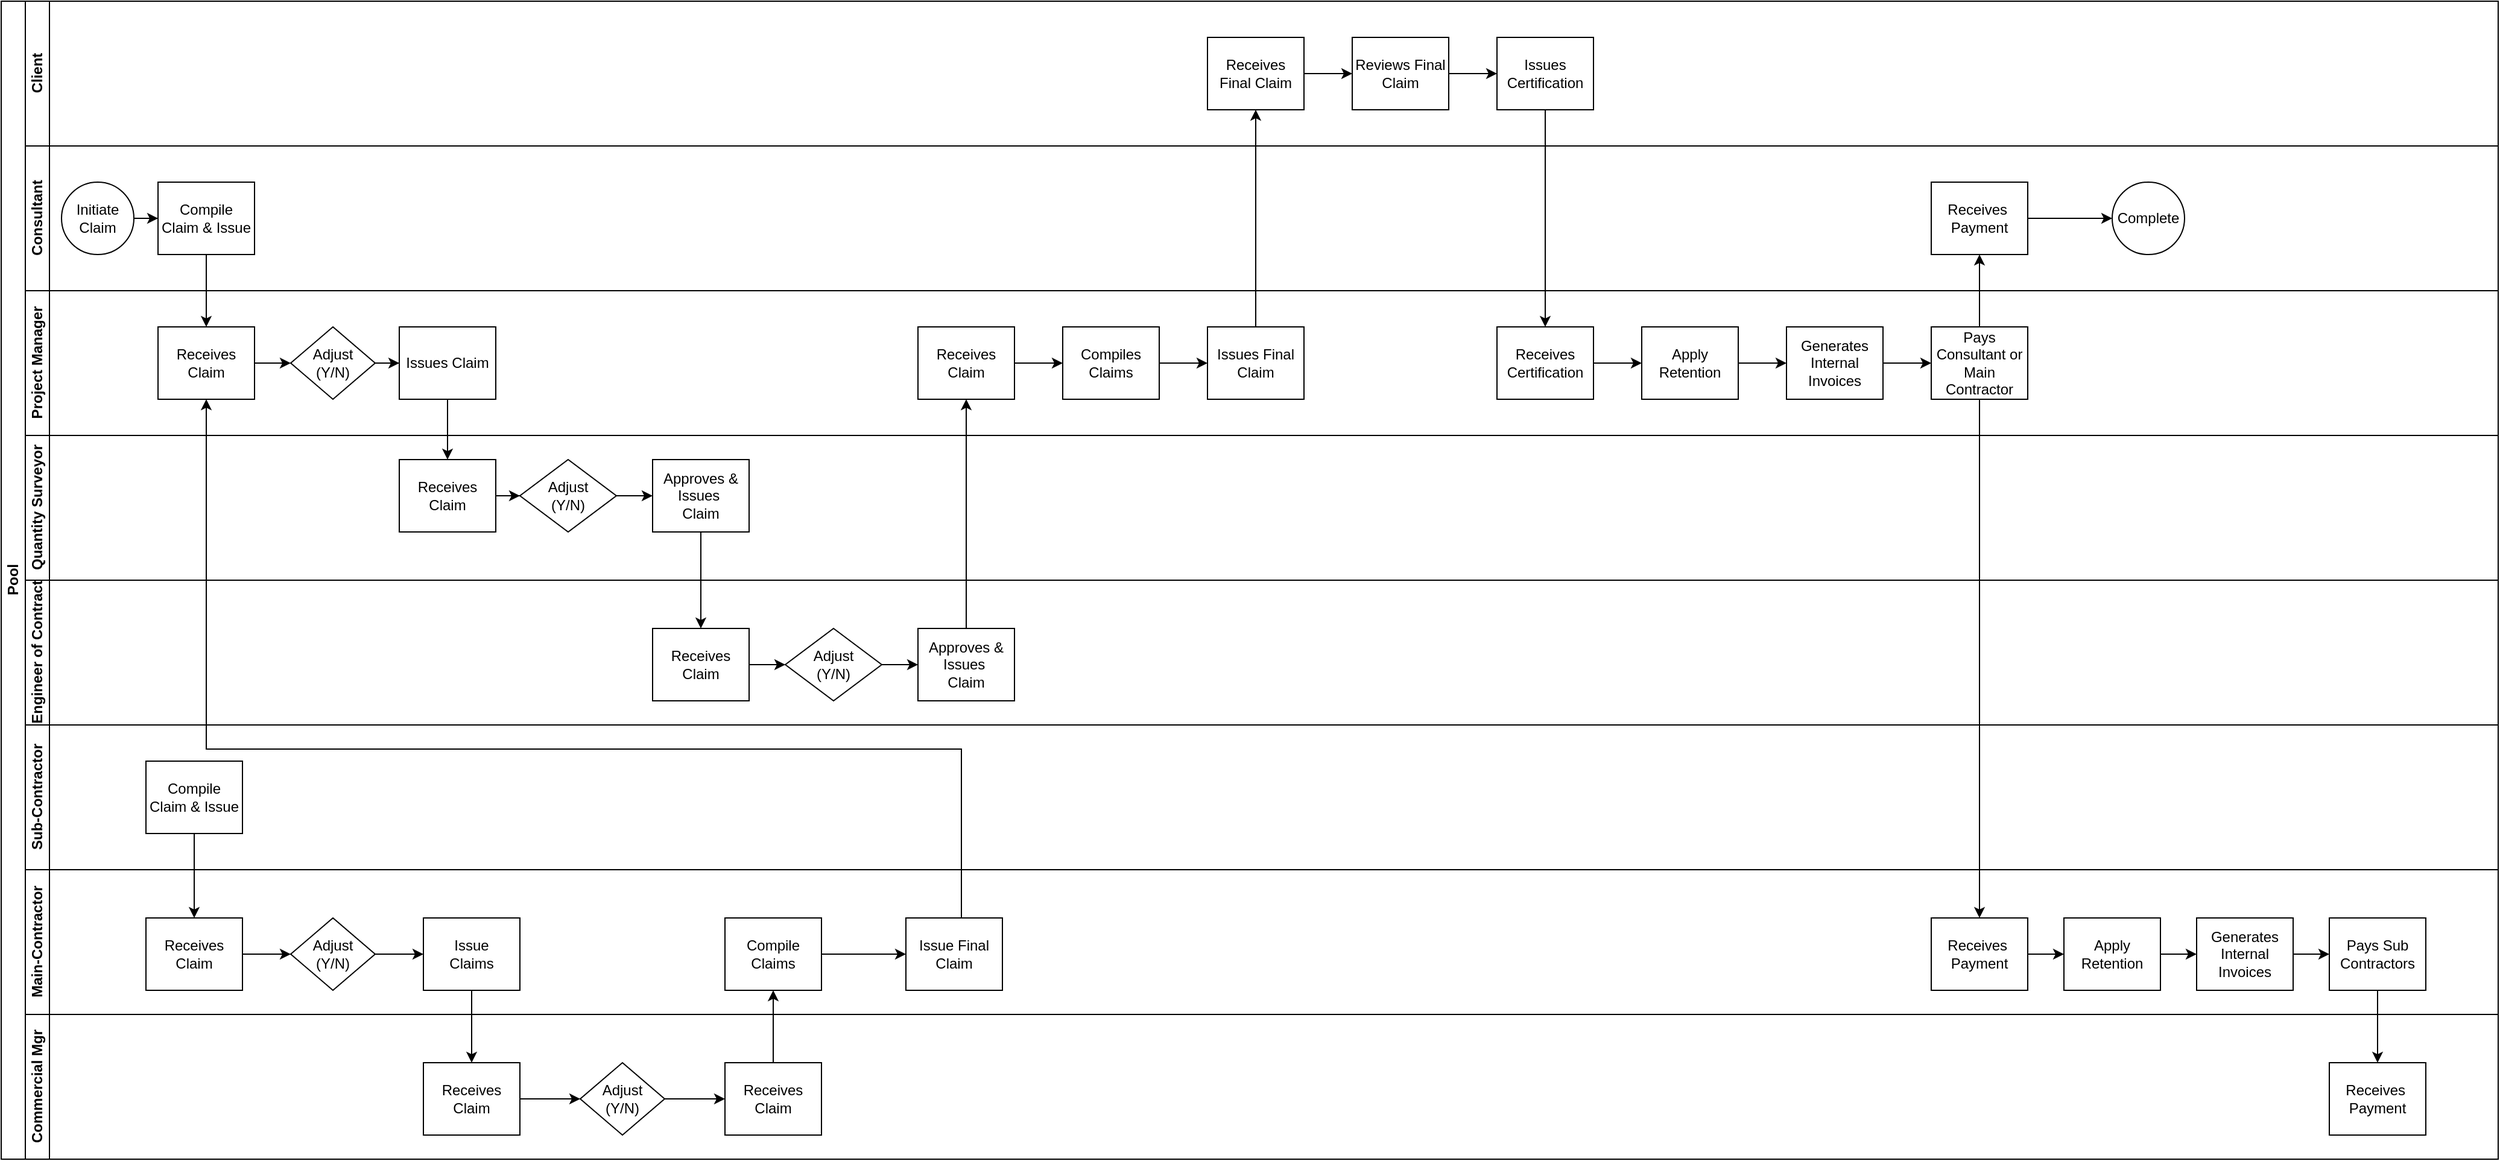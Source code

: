 <mxfile version="15.8.2" type="github">
  <diagram id="prtHgNgQTEPvFCAcTncT" name="Page-1">
    <mxGraphModel dx="2639" dy="1514" grid="1" gridSize="10" guides="1" tooltips="1" connect="1" arrows="1" fold="1" page="1" pageScale="1" pageWidth="1654" pageHeight="1169" math="0" shadow="0">
      <root>
        <mxCell id="0" />
        <mxCell id="1" parent="0" />
        <mxCell id="dNxyNK7c78bLwvsdeMH5-19" value="Pool" style="swimlane;html=1;childLayout=stackLayout;resizeParent=1;resizeParentMax=0;horizontal=0;startSize=20;horizontalStack=0;" parent="1" vertex="1">
          <mxGeometry x="40" y="80" width="2070" height="960" as="geometry" />
        </mxCell>
        <mxCell id="dNxyNK7c78bLwvsdeMH5-27" value="" style="edgeStyle=orthogonalEdgeStyle;rounded=0;orthogonalLoop=1;jettySize=auto;html=1;dashed=1;endArrow=none;endFill=0;exitX=0.5;exitY=1;exitDx=0;exitDy=0;" parent="dNxyNK7c78bLwvsdeMH5-19" source="sThDQdW0FKnKaE-gTvuN-31" target="dNxyNK7c78bLwvsdeMH5-26" edge="1">
          <mxGeometry relative="1" as="geometry">
            <mxPoint x="160.0" y="90" as="sourcePoint" />
          </mxGeometry>
        </mxCell>
        <mxCell id="dNxyNK7c78bLwvsdeMH5-20" value="Client" style="swimlane;html=1;startSize=20;horizontal=0;" parent="dNxyNK7c78bLwvsdeMH5-19" vertex="1">
          <mxGeometry x="20" width="2050" height="120" as="geometry" />
        </mxCell>
        <mxCell id="sThDQdW0FKnKaE-gTvuN-41" value="" style="edgeStyle=orthogonalEdgeStyle;rounded=0;orthogonalLoop=1;jettySize=auto;html=1;" edge="1" parent="dNxyNK7c78bLwvsdeMH5-20" source="sThDQdW0FKnKaE-gTvuN-38" target="sThDQdW0FKnKaE-gTvuN-40">
          <mxGeometry relative="1" as="geometry" />
        </mxCell>
        <mxCell id="sThDQdW0FKnKaE-gTvuN-38" value="Receives Final Claim" style="whiteSpace=wrap;html=1;rounded=0;fontColor=#000000;" vertex="1" parent="dNxyNK7c78bLwvsdeMH5-20">
          <mxGeometry x="980" y="30" width="80" height="60" as="geometry" />
        </mxCell>
        <mxCell id="sThDQdW0FKnKaE-gTvuN-43" value="" style="edgeStyle=orthogonalEdgeStyle;rounded=0;orthogonalLoop=1;jettySize=auto;html=1;" edge="1" parent="dNxyNK7c78bLwvsdeMH5-20" source="sThDQdW0FKnKaE-gTvuN-40" target="sThDQdW0FKnKaE-gTvuN-42">
          <mxGeometry relative="1" as="geometry" />
        </mxCell>
        <mxCell id="sThDQdW0FKnKaE-gTvuN-40" value="Reviews Final Claim" style="whiteSpace=wrap;html=1;rounded=0;fontColor=#000000;" vertex="1" parent="dNxyNK7c78bLwvsdeMH5-20">
          <mxGeometry x="1100" y="30" width="80" height="60" as="geometry" />
        </mxCell>
        <mxCell id="sThDQdW0FKnKaE-gTvuN-42" value="Issues Certification" style="whiteSpace=wrap;html=1;rounded=0;fontColor=#000000;" vertex="1" parent="dNxyNK7c78bLwvsdeMH5-20">
          <mxGeometry x="1220" y="30" width="80" height="60" as="geometry" />
        </mxCell>
        <mxCell id="sThDQdW0FKnKaE-gTvuN-28" value="Consultant" style="swimlane;html=1;startSize=20;horizontal=0;" vertex="1" parent="dNxyNK7c78bLwvsdeMH5-19">
          <mxGeometry x="20" y="120" width="2050" height="120" as="geometry" />
        </mxCell>
        <mxCell id="sThDQdW0FKnKaE-gTvuN-29" value="" style="edgeStyle=orthogonalEdgeStyle;rounded=0;orthogonalLoop=1;jettySize=auto;html=1;" edge="1" parent="sThDQdW0FKnKaE-gTvuN-28" source="sThDQdW0FKnKaE-gTvuN-30" target="sThDQdW0FKnKaE-gTvuN-31">
          <mxGeometry relative="1" as="geometry" />
        </mxCell>
        <mxCell id="sThDQdW0FKnKaE-gTvuN-30" value="Initiate&lt;br&gt;Claim" style="ellipse;whiteSpace=wrap;html=1;" vertex="1" parent="sThDQdW0FKnKaE-gTvuN-28">
          <mxGeometry x="30" y="30" width="60" height="60" as="geometry" />
        </mxCell>
        <mxCell id="sThDQdW0FKnKaE-gTvuN-31" value="Compile Claim &amp;amp; Issue" style="rounded=0;whiteSpace=wrap;html=1;fontFamily=Helvetica;fontSize=12;fontColor=#000000;align=center;" vertex="1" parent="sThDQdW0FKnKaE-gTvuN-28">
          <mxGeometry x="110" y="30" width="80" height="60" as="geometry" />
        </mxCell>
        <mxCell id="sThDQdW0FKnKaE-gTvuN-94" value="" style="edgeStyle=orthogonalEdgeStyle;rounded=0;orthogonalLoop=1;jettySize=auto;html=1;" edge="1" parent="sThDQdW0FKnKaE-gTvuN-28" source="sThDQdW0FKnKaE-gTvuN-51" target="sThDQdW0FKnKaE-gTvuN-93">
          <mxGeometry relative="1" as="geometry" />
        </mxCell>
        <mxCell id="sThDQdW0FKnKaE-gTvuN-51" value="Receives&amp;nbsp;&lt;br&gt;Payment" style="whiteSpace=wrap;html=1;rounded=0;fontColor=#000000;" vertex="1" parent="sThDQdW0FKnKaE-gTvuN-28">
          <mxGeometry x="1580" y="30" width="80" height="60" as="geometry" />
        </mxCell>
        <mxCell id="sThDQdW0FKnKaE-gTvuN-93" value="Complete" style="ellipse;whiteSpace=wrap;html=1;rounded=0;fontColor=#000000;" vertex="1" parent="sThDQdW0FKnKaE-gTvuN-28">
          <mxGeometry x="1730" y="30" width="60" height="60" as="geometry" />
        </mxCell>
        <mxCell id="dNxyNK7c78bLwvsdeMH5-21" value="Project Manager&lt;br&gt;" style="swimlane;html=1;startSize=20;horizontal=0;" parent="dNxyNK7c78bLwvsdeMH5-19" vertex="1">
          <mxGeometry x="20" y="240" width="2050" height="120" as="geometry" />
        </mxCell>
        <mxCell id="dNxyNK7c78bLwvsdeMH5-29" value="" style="edgeStyle=orthogonalEdgeStyle;rounded=0;orthogonalLoop=1;jettySize=auto;html=1;endArrow=classic;endFill=1;" parent="dNxyNK7c78bLwvsdeMH5-21" source="dNxyNK7c78bLwvsdeMH5-26" target="dNxyNK7c78bLwvsdeMH5-28" edge="1">
          <mxGeometry relative="1" as="geometry" />
        </mxCell>
        <mxCell id="dNxyNK7c78bLwvsdeMH5-26" value="Receives&lt;br&gt;Claim" style="rounded=0;whiteSpace=wrap;html=1;fontFamily=Helvetica;fontSize=12;fontColor=#000000;align=center;" parent="dNxyNK7c78bLwvsdeMH5-21" vertex="1">
          <mxGeometry x="110" y="30" width="80" height="60" as="geometry" />
        </mxCell>
        <mxCell id="sThDQdW0FKnKaE-gTvuN-13" value="" style="edgeStyle=orthogonalEdgeStyle;rounded=0;orthogonalLoop=1;jettySize=auto;html=1;" edge="1" parent="dNxyNK7c78bLwvsdeMH5-21" source="dNxyNK7c78bLwvsdeMH5-28" target="sThDQdW0FKnKaE-gTvuN-12">
          <mxGeometry relative="1" as="geometry" />
        </mxCell>
        <mxCell id="dNxyNK7c78bLwvsdeMH5-28" value="Adjust&lt;br&gt;(Y/N)" style="rhombus;whiteSpace=wrap;html=1;fontFamily=Helvetica;fontSize=12;fontColor=#000000;align=center;" parent="dNxyNK7c78bLwvsdeMH5-21" vertex="1">
          <mxGeometry x="220" y="30" width="70" height="60" as="geometry" />
        </mxCell>
        <mxCell id="sThDQdW0FKnKaE-gTvuN-12" value="Issues Claim" style="whiteSpace=wrap;html=1;fontColor=#000000;" vertex="1" parent="dNxyNK7c78bLwvsdeMH5-21">
          <mxGeometry x="310" y="30" width="80" height="60" as="geometry" />
        </mxCell>
        <mxCell id="sThDQdW0FKnKaE-gTvuN-32" value="Receives&lt;br&gt;Claim" style="whiteSpace=wrap;html=1;rounded=0;fontColor=#000000;" vertex="1" parent="dNxyNK7c78bLwvsdeMH5-21">
          <mxGeometry x="740" y="30" width="80" height="60" as="geometry" />
        </mxCell>
        <mxCell id="sThDQdW0FKnKaE-gTvuN-37" value="" style="edgeStyle=orthogonalEdgeStyle;rounded=0;orthogonalLoop=1;jettySize=auto;html=1;" edge="1" parent="dNxyNK7c78bLwvsdeMH5-21" source="sThDQdW0FKnKaE-gTvuN-34" target="sThDQdW0FKnKaE-gTvuN-36">
          <mxGeometry relative="1" as="geometry" />
        </mxCell>
        <mxCell id="sThDQdW0FKnKaE-gTvuN-34" value="Compiles Claims" style="whiteSpace=wrap;html=1;rounded=0;fontColor=#000000;" vertex="1" parent="dNxyNK7c78bLwvsdeMH5-21">
          <mxGeometry x="860" y="30" width="80" height="60" as="geometry" />
        </mxCell>
        <mxCell id="sThDQdW0FKnKaE-gTvuN-35" value="" style="edgeStyle=orthogonalEdgeStyle;rounded=0;orthogonalLoop=1;jettySize=auto;html=1;" edge="1" parent="dNxyNK7c78bLwvsdeMH5-21" source="sThDQdW0FKnKaE-gTvuN-32" target="sThDQdW0FKnKaE-gTvuN-34">
          <mxGeometry relative="1" as="geometry" />
        </mxCell>
        <mxCell id="sThDQdW0FKnKaE-gTvuN-36" value="Issues Final Claim" style="whiteSpace=wrap;html=1;rounded=0;fontColor=#000000;" vertex="1" parent="dNxyNK7c78bLwvsdeMH5-21">
          <mxGeometry x="980" y="30" width="80" height="60" as="geometry" />
        </mxCell>
        <mxCell id="sThDQdW0FKnKaE-gTvuN-47" value="" style="edgeStyle=orthogonalEdgeStyle;rounded=0;orthogonalLoop=1;jettySize=auto;html=1;" edge="1" parent="dNxyNK7c78bLwvsdeMH5-21" source="sThDQdW0FKnKaE-gTvuN-44" target="sThDQdW0FKnKaE-gTvuN-46">
          <mxGeometry relative="1" as="geometry" />
        </mxCell>
        <mxCell id="sThDQdW0FKnKaE-gTvuN-44" value="Receives Certification" style="rounded=0;whiteSpace=wrap;html=1;fontColor=#000000;" vertex="1" parent="dNxyNK7c78bLwvsdeMH5-21">
          <mxGeometry x="1220" y="30" width="80" height="60" as="geometry" />
        </mxCell>
        <mxCell id="sThDQdW0FKnKaE-gTvuN-50" value="" style="edgeStyle=orthogonalEdgeStyle;rounded=0;orthogonalLoop=1;jettySize=auto;html=1;entryX=0;entryY=0.5;entryDx=0;entryDy=0;" edge="1" parent="dNxyNK7c78bLwvsdeMH5-21" source="sThDQdW0FKnKaE-gTvuN-46" target="sThDQdW0FKnKaE-gTvuN-104">
          <mxGeometry relative="1" as="geometry">
            <mxPoint x="1470" y="60" as="targetPoint" />
          </mxGeometry>
        </mxCell>
        <mxCell id="sThDQdW0FKnKaE-gTvuN-46" value="Apply Retention" style="whiteSpace=wrap;html=1;rounded=0;fontColor=#000000;" vertex="1" parent="dNxyNK7c78bLwvsdeMH5-21">
          <mxGeometry x="1340" y="30" width="80" height="60" as="geometry" />
        </mxCell>
        <mxCell id="sThDQdW0FKnKaE-gTvuN-49" value="Pays&lt;br&gt;Consultant or Main Contractor" style="whiteSpace=wrap;html=1;rounded=0;fontColor=#000000;" vertex="1" parent="dNxyNK7c78bLwvsdeMH5-21">
          <mxGeometry x="1580" y="30" width="80" height="60" as="geometry" />
        </mxCell>
        <mxCell id="sThDQdW0FKnKaE-gTvuN-108" value="" style="edgeStyle=orthogonalEdgeStyle;rounded=0;orthogonalLoop=1;jettySize=auto;html=1;" edge="1" parent="dNxyNK7c78bLwvsdeMH5-21" source="sThDQdW0FKnKaE-gTvuN-104" target="sThDQdW0FKnKaE-gTvuN-49">
          <mxGeometry relative="1" as="geometry" />
        </mxCell>
        <mxCell id="sThDQdW0FKnKaE-gTvuN-104" value="Generates&lt;br&gt;Internal Invoices" style="whiteSpace=wrap;html=1;rounded=0;fontColor=#000000;" vertex="1" parent="dNxyNK7c78bLwvsdeMH5-21">
          <mxGeometry x="1460" y="30" width="80" height="60" as="geometry" />
        </mxCell>
        <mxCell id="dNxyNK7c78bLwvsdeMH5-22" value="Quantity Surveyor" style="swimlane;html=1;startSize=20;horizontal=0;" parent="dNxyNK7c78bLwvsdeMH5-19" vertex="1">
          <mxGeometry x="20" y="360" width="2050" height="120" as="geometry" />
        </mxCell>
        <mxCell id="sThDQdW0FKnKaE-gTvuN-17" value="" style="edgeStyle=orthogonalEdgeStyle;rounded=0;orthogonalLoop=1;jettySize=auto;html=1;" edge="1" parent="dNxyNK7c78bLwvsdeMH5-22" source="dNxyNK7c78bLwvsdeMH5-34" target="sThDQdW0FKnKaE-gTvuN-16">
          <mxGeometry relative="1" as="geometry" />
        </mxCell>
        <mxCell id="dNxyNK7c78bLwvsdeMH5-34" value="Receives Claim" style="rounded=0;whiteSpace=wrap;html=1;fontFamily=Helvetica;fontSize=12;fontColor=#000000;align=center;" parent="dNxyNK7c78bLwvsdeMH5-22" vertex="1">
          <mxGeometry x="310" y="20" width="80" height="60" as="geometry" />
        </mxCell>
        <mxCell id="sThDQdW0FKnKaE-gTvuN-18" value="" style="edgeStyle=orthogonalEdgeStyle;rounded=0;orthogonalLoop=1;jettySize=auto;html=1;" edge="1" parent="dNxyNK7c78bLwvsdeMH5-22" source="sThDQdW0FKnKaE-gTvuN-16" target="sThDQdW0FKnKaE-gTvuN-10">
          <mxGeometry relative="1" as="geometry" />
        </mxCell>
        <mxCell id="sThDQdW0FKnKaE-gTvuN-16" value="Adjust&lt;br&gt;(Y/N)" style="rhombus;whiteSpace=wrap;html=1;rounded=0;fontColor=#000000;" vertex="1" parent="dNxyNK7c78bLwvsdeMH5-22">
          <mxGeometry x="410" y="20" width="80" height="60" as="geometry" />
        </mxCell>
        <mxCell id="sThDQdW0FKnKaE-gTvuN-10" value="Approves &amp;amp; Issues&amp;nbsp;&lt;br&gt;Claim" style="rounded=0;whiteSpace=wrap;html=1;fontFamily=Helvetica;fontSize=12;fontColor=#000000;align=center;" vertex="1" parent="dNxyNK7c78bLwvsdeMH5-22">
          <mxGeometry x="520" y="20" width="80" height="60" as="geometry" />
        </mxCell>
        <mxCell id="sThDQdW0FKnKaE-gTvuN-8" value="Engineer of Contract" style="swimlane;html=1;startSize=20;horizontal=0;" vertex="1" parent="dNxyNK7c78bLwvsdeMH5-19">
          <mxGeometry x="20" y="480" width="2050" height="120" as="geometry" />
        </mxCell>
        <mxCell id="sThDQdW0FKnKaE-gTvuN-22" value="" style="edgeStyle=orthogonalEdgeStyle;rounded=0;orthogonalLoop=1;jettySize=auto;html=1;" edge="1" parent="sThDQdW0FKnKaE-gTvuN-8" source="sThDQdW0FKnKaE-gTvuN-19" target="sThDQdW0FKnKaE-gTvuN-21">
          <mxGeometry relative="1" as="geometry" />
        </mxCell>
        <mxCell id="sThDQdW0FKnKaE-gTvuN-19" value="Receives Claim" style="rounded=0;whiteSpace=wrap;html=1;fontFamily=Helvetica;fontSize=12;fontColor=#000000;align=center;" vertex="1" parent="sThDQdW0FKnKaE-gTvuN-8">
          <mxGeometry x="520" y="40" width="80" height="60" as="geometry" />
        </mxCell>
        <mxCell id="sThDQdW0FKnKaE-gTvuN-27" value="" style="edgeStyle=orthogonalEdgeStyle;rounded=0;orthogonalLoop=1;jettySize=auto;html=1;" edge="1" parent="sThDQdW0FKnKaE-gTvuN-8" source="sThDQdW0FKnKaE-gTvuN-21" target="sThDQdW0FKnKaE-gTvuN-26">
          <mxGeometry relative="1" as="geometry" />
        </mxCell>
        <mxCell id="sThDQdW0FKnKaE-gTvuN-21" value="Adjust&lt;br&gt;(Y/N)" style="rhombus;whiteSpace=wrap;html=1;rounded=0;fontColor=#000000;" vertex="1" parent="sThDQdW0FKnKaE-gTvuN-8">
          <mxGeometry x="630" y="40" width="80" height="60" as="geometry" />
        </mxCell>
        <mxCell id="sThDQdW0FKnKaE-gTvuN-26" value="Approves &amp;amp; Issues&amp;nbsp;&lt;br&gt;Claim" style="rounded=0;whiteSpace=wrap;html=1;fontFamily=Helvetica;fontSize=12;fontColor=#000000;align=center;" vertex="1" parent="sThDQdW0FKnKaE-gTvuN-8">
          <mxGeometry x="740" y="40" width="80" height="60" as="geometry" />
        </mxCell>
        <mxCell id="sThDQdW0FKnKaE-gTvuN-53" value="Sub-Contractor" style="swimlane;html=1;startSize=20;horizontal=0;" vertex="1" parent="dNxyNK7c78bLwvsdeMH5-19">
          <mxGeometry x="20" y="600" width="2050" height="120" as="geometry" />
        </mxCell>
        <mxCell id="sThDQdW0FKnKaE-gTvuN-60" value="Compile Claim &amp;amp; Issue" style="rounded=0;whiteSpace=wrap;html=1;fontFamily=Helvetica;fontSize=12;fontColor=#000000;align=center;" vertex="1" parent="sThDQdW0FKnKaE-gTvuN-53">
          <mxGeometry x="100" y="30" width="80" height="60" as="geometry" />
        </mxCell>
        <mxCell id="sThDQdW0FKnKaE-gTvuN-59" value="Main-Contractor" style="swimlane;html=1;startSize=20;horizontal=0;" vertex="1" parent="dNxyNK7c78bLwvsdeMH5-19">
          <mxGeometry x="20" y="720" width="2050" height="120" as="geometry" />
        </mxCell>
        <mxCell id="sThDQdW0FKnKaE-gTvuN-64" value="" style="edgeStyle=orthogonalEdgeStyle;rounded=0;orthogonalLoop=1;jettySize=auto;html=1;" edge="1" parent="sThDQdW0FKnKaE-gTvuN-59" source="sThDQdW0FKnKaE-gTvuN-61" target="sThDQdW0FKnKaE-gTvuN-63">
          <mxGeometry relative="1" as="geometry" />
        </mxCell>
        <mxCell id="sThDQdW0FKnKaE-gTvuN-61" value="Receives&lt;br&gt;Claim" style="rounded=0;whiteSpace=wrap;html=1;fontFamily=Helvetica;fontSize=12;fontColor=#000000;align=center;" vertex="1" parent="sThDQdW0FKnKaE-gTvuN-59">
          <mxGeometry x="100" y="40" width="80" height="60" as="geometry" />
        </mxCell>
        <mxCell id="sThDQdW0FKnKaE-gTvuN-85" value="" style="edgeStyle=orthogonalEdgeStyle;rounded=0;orthogonalLoop=1;jettySize=auto;html=1;" edge="1" parent="sThDQdW0FKnKaE-gTvuN-59" source="sThDQdW0FKnKaE-gTvuN-63" target="sThDQdW0FKnKaE-gTvuN-83">
          <mxGeometry relative="1" as="geometry" />
        </mxCell>
        <mxCell id="sThDQdW0FKnKaE-gTvuN-63" value="Adjust&lt;br&gt;(Y/N)" style="rhombus;whiteSpace=wrap;html=1;fontFamily=Helvetica;fontSize=12;fontColor=#000000;align=center;" vertex="1" parent="sThDQdW0FKnKaE-gTvuN-59">
          <mxGeometry x="220" y="40" width="70" height="60" as="geometry" />
        </mxCell>
        <mxCell id="sThDQdW0FKnKaE-gTvuN-68" value="" style="edgeStyle=orthogonalEdgeStyle;rounded=0;orthogonalLoop=1;jettySize=auto;html=1;" edge="1" parent="sThDQdW0FKnKaE-gTvuN-59" source="sThDQdW0FKnKaE-gTvuN-65" target="sThDQdW0FKnKaE-gTvuN-67">
          <mxGeometry relative="1" as="geometry" />
        </mxCell>
        <mxCell id="sThDQdW0FKnKaE-gTvuN-65" value="Compile&lt;br&gt;Claims" style="rounded=0;whiteSpace=wrap;html=1;fontFamily=Helvetica;fontSize=12;fontColor=#000000;align=center;" vertex="1" parent="sThDQdW0FKnKaE-gTvuN-59">
          <mxGeometry x="580" y="40" width="80" height="60" as="geometry" />
        </mxCell>
        <mxCell id="sThDQdW0FKnKaE-gTvuN-67" value="Issue Final&lt;br&gt;Claim" style="rounded=0;whiteSpace=wrap;html=1;fontFamily=Helvetica;fontSize=12;fontColor=#000000;align=center;" vertex="1" parent="sThDQdW0FKnKaE-gTvuN-59">
          <mxGeometry x="730" y="40" width="80" height="60" as="geometry" />
        </mxCell>
        <mxCell id="sThDQdW0FKnKaE-gTvuN-83" value="Issue&lt;br&gt;Claims" style="rounded=0;whiteSpace=wrap;html=1;fontFamily=Helvetica;fontSize=12;fontColor=#000000;align=center;" vertex="1" parent="sThDQdW0FKnKaE-gTvuN-59">
          <mxGeometry x="330" y="40" width="80" height="60" as="geometry" />
        </mxCell>
        <mxCell id="sThDQdW0FKnKaE-gTvuN-99" value="" style="edgeStyle=orthogonalEdgeStyle;rounded=0;orthogonalLoop=1;jettySize=auto;html=1;startArrow=none;" edge="1" parent="sThDQdW0FKnKaE-gTvuN-59" source="sThDQdW0FKnKaE-gTvuN-105" target="sThDQdW0FKnKaE-gTvuN-98">
          <mxGeometry relative="1" as="geometry" />
        </mxCell>
        <mxCell id="sThDQdW0FKnKaE-gTvuN-107" value="" style="edgeStyle=orthogonalEdgeStyle;rounded=0;orthogonalLoop=1;jettySize=auto;html=1;" edge="1" parent="sThDQdW0FKnKaE-gTvuN-59" source="sThDQdW0FKnKaE-gTvuN-95" target="sThDQdW0FKnKaE-gTvuN-105">
          <mxGeometry relative="1" as="geometry" />
        </mxCell>
        <mxCell id="sThDQdW0FKnKaE-gTvuN-95" value="Receives&amp;nbsp;&lt;br&gt;Payment" style="whiteSpace=wrap;html=1;rounded=0;fontColor=#000000;" vertex="1" parent="sThDQdW0FKnKaE-gTvuN-59">
          <mxGeometry x="1580" y="40" width="80" height="60" as="geometry" />
        </mxCell>
        <mxCell id="sThDQdW0FKnKaE-gTvuN-103" value="" style="edgeStyle=orthogonalEdgeStyle;rounded=0;orthogonalLoop=1;jettySize=auto;html=1;" edge="1" parent="sThDQdW0FKnKaE-gTvuN-59" source="sThDQdW0FKnKaE-gTvuN-98" target="sThDQdW0FKnKaE-gTvuN-102">
          <mxGeometry relative="1" as="geometry" />
        </mxCell>
        <mxCell id="sThDQdW0FKnKaE-gTvuN-98" value="Generates&lt;br&gt;Internal Invoices" style="whiteSpace=wrap;html=1;rounded=0;fontColor=#000000;" vertex="1" parent="sThDQdW0FKnKaE-gTvuN-59">
          <mxGeometry x="1800" y="40" width="80" height="60" as="geometry" />
        </mxCell>
        <mxCell id="sThDQdW0FKnKaE-gTvuN-102" value="Pays Sub&lt;br&gt;Contractors" style="whiteSpace=wrap;html=1;rounded=0;fontColor=#000000;" vertex="1" parent="sThDQdW0FKnKaE-gTvuN-59">
          <mxGeometry x="1910" y="40" width="80" height="60" as="geometry" />
        </mxCell>
        <mxCell id="sThDQdW0FKnKaE-gTvuN-105" value="Apply Retention" style="whiteSpace=wrap;html=1;rounded=0;fontColor=#000000;" vertex="1" parent="sThDQdW0FKnKaE-gTvuN-59">
          <mxGeometry x="1690" y="40" width="80" height="60" as="geometry" />
        </mxCell>
        <mxCell id="sThDQdW0FKnKaE-gTvuN-74" value="Commercial Mgr" style="swimlane;html=1;startSize=20;horizontal=0;" vertex="1" parent="dNxyNK7c78bLwvsdeMH5-19">
          <mxGeometry x="20" y="840" width="2050" height="120" as="geometry" />
        </mxCell>
        <mxCell id="sThDQdW0FKnKaE-gTvuN-89" value="" style="edgeStyle=orthogonalEdgeStyle;rounded=0;orthogonalLoop=1;jettySize=auto;html=1;" edge="1" parent="sThDQdW0FKnKaE-gTvuN-74" source="sThDQdW0FKnKaE-gTvuN-78" target="sThDQdW0FKnKaE-gTvuN-88">
          <mxGeometry relative="1" as="geometry" />
        </mxCell>
        <mxCell id="sThDQdW0FKnKaE-gTvuN-78" value="Adjust&lt;br&gt;(Y/N)" style="rhombus;whiteSpace=wrap;html=1;fontFamily=Helvetica;fontSize=12;fontColor=#000000;align=center;" vertex="1" parent="sThDQdW0FKnKaE-gTvuN-74">
          <mxGeometry x="460" y="40" width="70" height="60" as="geometry" />
        </mxCell>
        <mxCell id="sThDQdW0FKnKaE-gTvuN-87" value="" style="edgeStyle=orthogonalEdgeStyle;rounded=0;orthogonalLoop=1;jettySize=auto;html=1;" edge="1" parent="sThDQdW0FKnKaE-gTvuN-74" source="sThDQdW0FKnKaE-gTvuN-82" target="sThDQdW0FKnKaE-gTvuN-78">
          <mxGeometry relative="1" as="geometry" />
        </mxCell>
        <mxCell id="sThDQdW0FKnKaE-gTvuN-82" value="Receives Claim" style="rounded=0;whiteSpace=wrap;html=1;fontFamily=Helvetica;fontSize=12;fontColor=#000000;align=center;" vertex="1" parent="sThDQdW0FKnKaE-gTvuN-74">
          <mxGeometry x="330" y="40" width="80" height="60" as="geometry" />
        </mxCell>
        <mxCell id="sThDQdW0FKnKaE-gTvuN-88" value="Receives Claim" style="rounded=0;whiteSpace=wrap;html=1;fontFamily=Helvetica;fontSize=12;fontColor=#000000;align=center;" vertex="1" parent="sThDQdW0FKnKaE-gTvuN-74">
          <mxGeometry x="580" y="40" width="80" height="60" as="geometry" />
        </mxCell>
        <mxCell id="sThDQdW0FKnKaE-gTvuN-97" value="Receives&amp;nbsp;&lt;br&gt;Payment" style="whiteSpace=wrap;html=1;rounded=0;fontColor=#000000;" vertex="1" parent="sThDQdW0FKnKaE-gTvuN-74">
          <mxGeometry x="1910" y="40" width="80" height="60" as="geometry" />
        </mxCell>
        <mxCell id="sThDQdW0FKnKaE-gTvuN-15" value="" style="edgeStyle=orthogonalEdgeStyle;rounded=0;orthogonalLoop=1;jettySize=auto;html=1;" edge="1" parent="dNxyNK7c78bLwvsdeMH5-19" source="sThDQdW0FKnKaE-gTvuN-12" target="dNxyNK7c78bLwvsdeMH5-34">
          <mxGeometry relative="1" as="geometry" />
        </mxCell>
        <mxCell id="sThDQdW0FKnKaE-gTvuN-20" value="" style="edgeStyle=orthogonalEdgeStyle;rounded=0;orthogonalLoop=1;jettySize=auto;html=1;" edge="1" parent="dNxyNK7c78bLwvsdeMH5-19" source="sThDQdW0FKnKaE-gTvuN-10" target="sThDQdW0FKnKaE-gTvuN-19">
          <mxGeometry relative="1" as="geometry" />
        </mxCell>
        <mxCell id="sThDQdW0FKnKaE-gTvuN-25" value="" style="edgeStyle=orthogonalEdgeStyle;rounded=0;orthogonalLoop=1;jettySize=auto;html=1;exitX=0.5;exitY=0;exitDx=0;exitDy=0;" edge="1" parent="dNxyNK7c78bLwvsdeMH5-19" source="sThDQdW0FKnKaE-gTvuN-26">
          <mxGeometry relative="1" as="geometry">
            <mxPoint x="800" y="330" as="targetPoint" />
          </mxGeometry>
        </mxCell>
        <mxCell id="sThDQdW0FKnKaE-gTvuN-33" value="" style="edgeStyle=orthogonalEdgeStyle;rounded=0;orthogonalLoop=1;jettySize=auto;html=1;" edge="1" parent="dNxyNK7c78bLwvsdeMH5-19" source="sThDQdW0FKnKaE-gTvuN-31" target="dNxyNK7c78bLwvsdeMH5-26">
          <mxGeometry relative="1" as="geometry" />
        </mxCell>
        <mxCell id="sThDQdW0FKnKaE-gTvuN-39" value="" style="edgeStyle=orthogonalEdgeStyle;rounded=0;orthogonalLoop=1;jettySize=auto;html=1;" edge="1" parent="dNxyNK7c78bLwvsdeMH5-19" source="sThDQdW0FKnKaE-gTvuN-36" target="sThDQdW0FKnKaE-gTvuN-38">
          <mxGeometry relative="1" as="geometry" />
        </mxCell>
        <mxCell id="sThDQdW0FKnKaE-gTvuN-45" value="" style="edgeStyle=orthogonalEdgeStyle;rounded=0;orthogonalLoop=1;jettySize=auto;html=1;" edge="1" parent="dNxyNK7c78bLwvsdeMH5-19" source="sThDQdW0FKnKaE-gTvuN-42" target="sThDQdW0FKnKaE-gTvuN-44">
          <mxGeometry relative="1" as="geometry" />
        </mxCell>
        <mxCell id="sThDQdW0FKnKaE-gTvuN-52" value="" style="edgeStyle=orthogonalEdgeStyle;rounded=0;orthogonalLoop=1;jettySize=auto;html=1;" edge="1" parent="dNxyNK7c78bLwvsdeMH5-19" source="sThDQdW0FKnKaE-gTvuN-49" target="sThDQdW0FKnKaE-gTvuN-51">
          <mxGeometry relative="1" as="geometry" />
        </mxCell>
        <mxCell id="sThDQdW0FKnKaE-gTvuN-62" value="" style="edgeStyle=orthogonalEdgeStyle;rounded=0;orthogonalLoop=1;jettySize=auto;html=1;" edge="1" parent="dNxyNK7c78bLwvsdeMH5-19" source="sThDQdW0FKnKaE-gTvuN-60" target="sThDQdW0FKnKaE-gTvuN-61">
          <mxGeometry relative="1" as="geometry" />
        </mxCell>
        <mxCell id="sThDQdW0FKnKaE-gTvuN-69" style="edgeStyle=orthogonalEdgeStyle;rounded=0;orthogonalLoop=1;jettySize=auto;html=1;entryX=0.5;entryY=1;entryDx=0;entryDy=0;exitX=0.575;exitY=0.003;exitDx=0;exitDy=0;exitPerimeter=0;" edge="1" parent="dNxyNK7c78bLwvsdeMH5-19" source="sThDQdW0FKnKaE-gTvuN-67" target="dNxyNK7c78bLwvsdeMH5-26">
          <mxGeometry relative="1" as="geometry">
            <Array as="points">
              <mxPoint x="796" y="620" />
              <mxPoint x="170" y="620" />
            </Array>
          </mxGeometry>
        </mxCell>
        <mxCell id="sThDQdW0FKnKaE-gTvuN-86" value="" style="edgeStyle=orthogonalEdgeStyle;rounded=0;orthogonalLoop=1;jettySize=auto;html=1;" edge="1" parent="dNxyNK7c78bLwvsdeMH5-19" source="sThDQdW0FKnKaE-gTvuN-83" target="sThDQdW0FKnKaE-gTvuN-82">
          <mxGeometry relative="1" as="geometry" />
        </mxCell>
        <mxCell id="sThDQdW0FKnKaE-gTvuN-90" value="" style="edgeStyle=orthogonalEdgeStyle;rounded=0;orthogonalLoop=1;jettySize=auto;html=1;" edge="1" parent="dNxyNK7c78bLwvsdeMH5-19" source="sThDQdW0FKnKaE-gTvuN-88" target="sThDQdW0FKnKaE-gTvuN-65">
          <mxGeometry relative="1" as="geometry" />
        </mxCell>
        <mxCell id="sThDQdW0FKnKaE-gTvuN-96" style="edgeStyle=orthogonalEdgeStyle;rounded=0;orthogonalLoop=1;jettySize=auto;html=1;entryX=0.5;entryY=0;entryDx=0;entryDy=0;exitX=0.5;exitY=1;exitDx=0;exitDy=0;" edge="1" parent="dNxyNK7c78bLwvsdeMH5-19" source="sThDQdW0FKnKaE-gTvuN-49" target="sThDQdW0FKnKaE-gTvuN-95">
          <mxGeometry relative="1" as="geometry" />
        </mxCell>
        <mxCell id="sThDQdW0FKnKaE-gTvuN-100" value="" style="edgeStyle=orthogonalEdgeStyle;rounded=0;orthogonalLoop=1;jettySize=auto;html=1;exitX=0.5;exitY=1;exitDx=0;exitDy=0;" edge="1" parent="dNxyNK7c78bLwvsdeMH5-19" source="sThDQdW0FKnKaE-gTvuN-102" target="sThDQdW0FKnKaE-gTvuN-97">
          <mxGeometry relative="1" as="geometry" />
        </mxCell>
      </root>
    </mxGraphModel>
  </diagram>
</mxfile>
